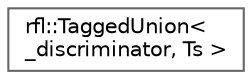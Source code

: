 digraph "类继承关系图"
{
 // LATEX_PDF_SIZE
  bgcolor="transparent";
  edge [fontname=Helvetica,fontsize=10,labelfontname=Helvetica,labelfontsize=10];
  node [fontname=Helvetica,fontsize=10,shape=box,height=0.2,width=0.4];
  rankdir="LR";
  Node0 [id="Node000000",label="rfl::TaggedUnion\< \l_discriminator, Ts \>",height=0.2,width=0.4,color="grey40", fillcolor="white", style="filled",URL="$structrfl_1_1_tagged_union.html",tooltip=" "];
}
